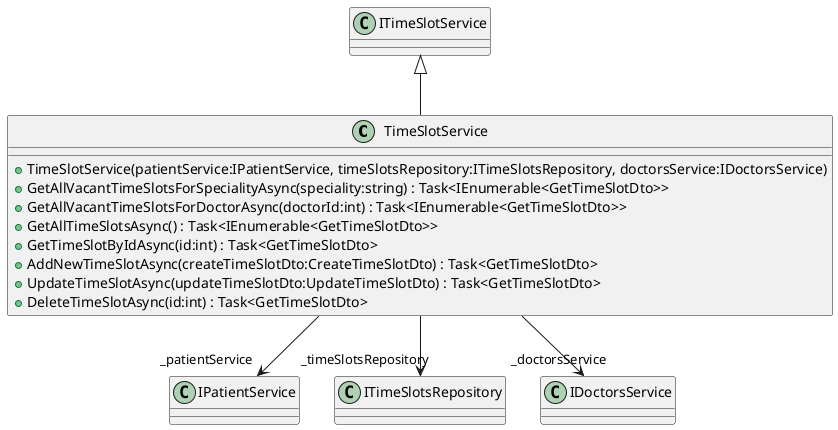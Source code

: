 @startuml
class TimeSlotService {
    + TimeSlotService(patientService:IPatientService, timeSlotsRepository:ITimeSlotsRepository, doctorsService:IDoctorsService)
    + GetAllVacantTimeSlotsForSpecialityAsync(speciality:string) : Task<IEnumerable<GetTimeSlotDto>>
    + GetAllVacantTimeSlotsForDoctorAsync(doctorId:int) : Task<IEnumerable<GetTimeSlotDto>>
    + GetAllTimeSlotsAsync() : Task<IEnumerable<GetTimeSlotDto>>
    + GetTimeSlotByIdAsync(id:int) : Task<GetTimeSlotDto>
    + AddNewTimeSlotAsync(createTimeSlotDto:CreateTimeSlotDto) : Task<GetTimeSlotDto>
    + UpdateTimeSlotAsync(updateTimeSlotDto:UpdateTimeSlotDto) : Task<GetTimeSlotDto>
    + DeleteTimeSlotAsync(id:int) : Task<GetTimeSlotDto>
}
ITimeSlotService <|-- TimeSlotService
TimeSlotService --> "_patientService" IPatientService
TimeSlotService --> "_timeSlotsRepository" ITimeSlotsRepository
TimeSlotService --> "_doctorsService" IDoctorsService
@enduml
